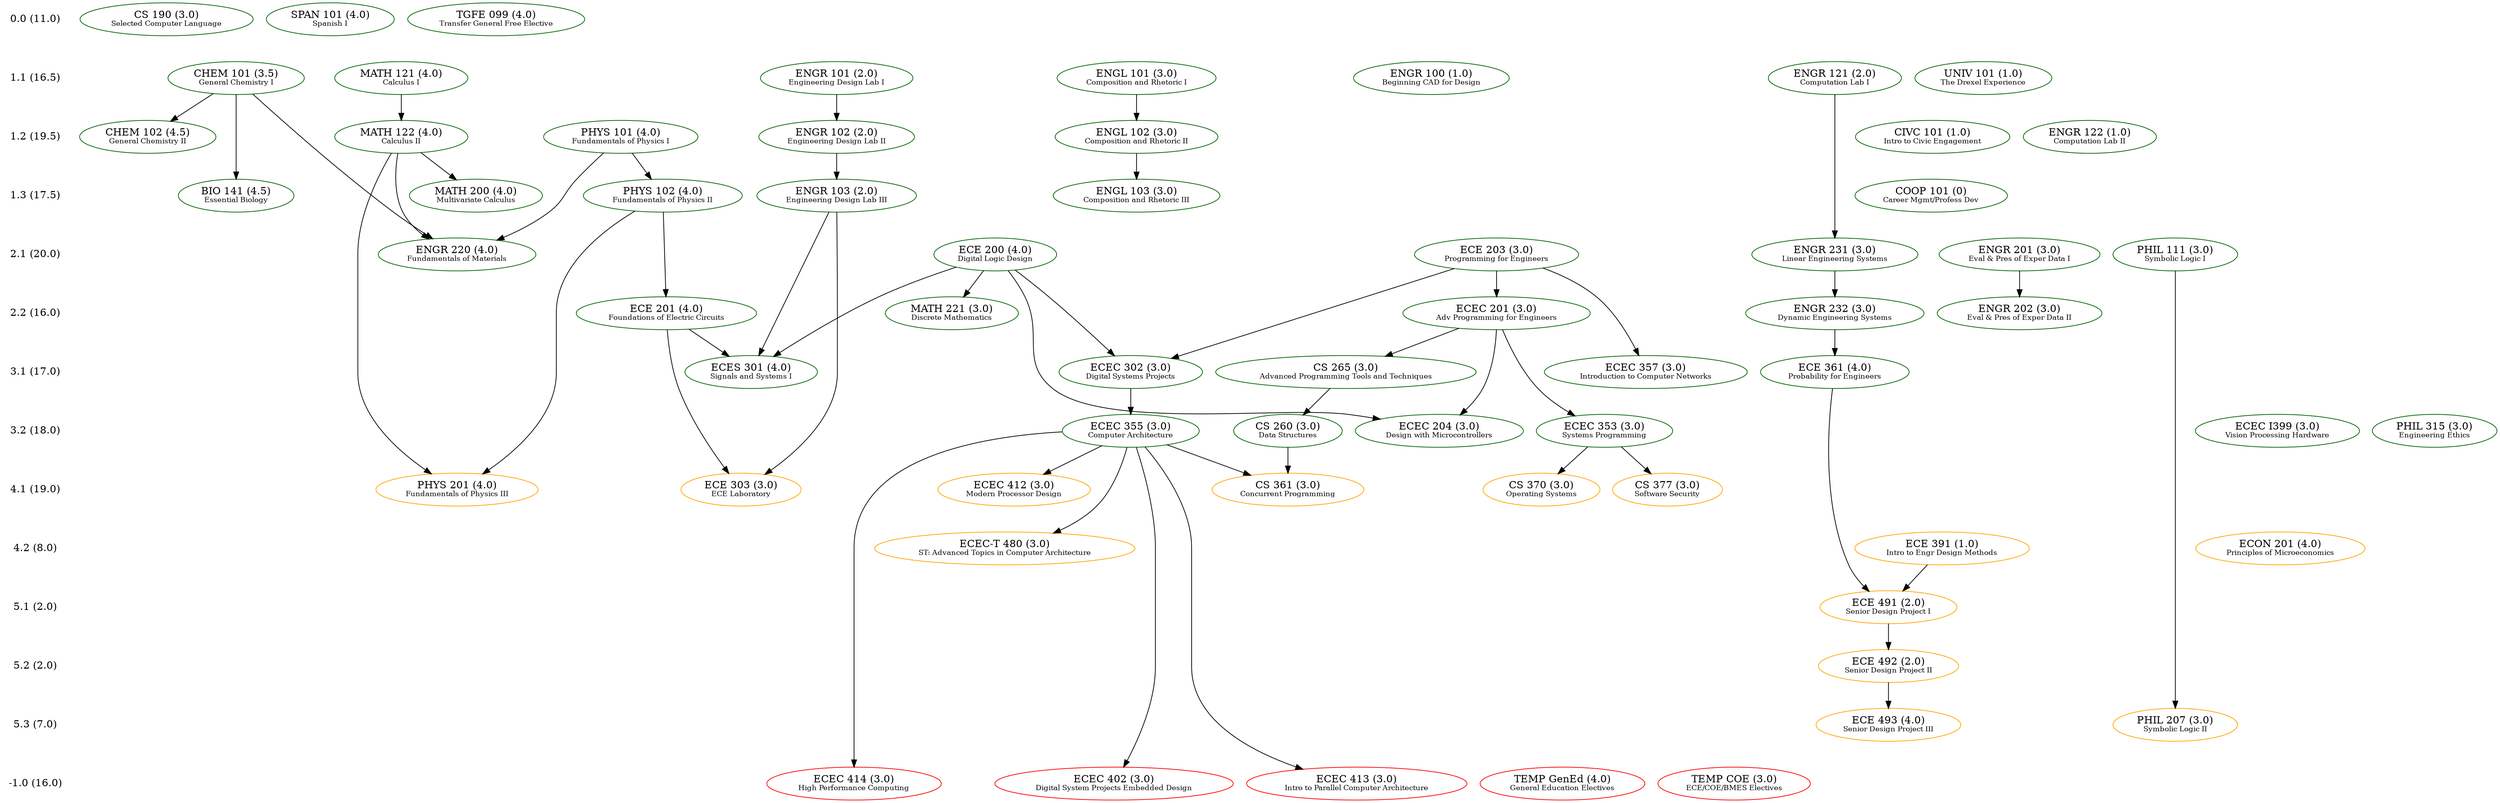 digraph Classes {
	newrank=true
	0.0 [label="0.0 (11.0)" shape=plaintext]
	"CS 190" [label=<CS 190 (3.0)<BR /><FONT POINT-SIZE="10">Selected Computer Language</FONT>> color=darkgreen]
	"SPAN 101" [label=<SPAN 101 (4.0)<BR /><FONT POINT-SIZE="10">Spanish I</FONT>> color=darkgreen]
	"TGFE 099" [label=<TGFE 099 (4.0)<BR /><FONT POINT-SIZE="10">Transfer General Free Elective</FONT>> color=darkgreen]
	1.1 [label="1.1 (16.5)" shape=plaintext]
	0.0 -> 1.1 [style=invis]
	"CHEM 101" [label=<CHEM 101 (3.5)<BR /><FONT POINT-SIZE="10">General Chemistry I</FONT>> color=darkgreen]
	"ENGL 101" [label=<ENGL 101 (3.0)<BR /><FONT POINT-SIZE="10">Composition and Rhetoric I</FONT>> color=darkgreen]
	"ENGR 100" [label=<ENGR 100 (1.0)<BR /><FONT POINT-SIZE="10">Beginning CAD for Design</FONT>> color=darkgreen]
	"ENGR 101" [label=<ENGR 101 (2.0)<BR /><FONT POINT-SIZE="10">Engineering Design Lab I</FONT>> color=darkgreen]
	"ENGR 121" [label=<ENGR 121 (2.0)<BR /><FONT POINT-SIZE="10">Computation Lab I</FONT>> color=darkgreen]
	"MATH 121" [label=<MATH 121 (4.0)<BR /><FONT POINT-SIZE="10">Calculus I</FONT>> color=darkgreen]
	"UNIV 101" [label=<UNIV 101 (1.0)<BR /><FONT POINT-SIZE="10">The Drexel Experience</FONT>> color=darkgreen]
	1.2 [label="1.2 (19.5)" shape=plaintext]
	1.1 -> 1.2 [style=invis]
	"CHEM 102" [label=<CHEM 102 (4.5)<BR /><FONT POINT-SIZE="10">General Chemistry II</FONT>> color=darkgreen]
	"CHEM 101" -> "CHEM 102"
	"CIVC 101" [label=<CIVC 101 (1.0)<BR /><FONT POINT-SIZE="10">Intro to Civic Engagement</FONT>> color=darkgreen]
	"ENGL 102" [label=<ENGL 102 (3.0)<BR /><FONT POINT-SIZE="10">Composition and Rhetoric II</FONT>> color=darkgreen]
	"ENGL 101" -> "ENGL 102"
	"ENGR 102" [label=<ENGR 102 (2.0)<BR /><FONT POINT-SIZE="10">Engineering Design Lab II</FONT>> color=darkgreen]
	"ENGR 101" -> "ENGR 102"
	"ENGR 122" [label=<ENGR 122 (1.0)<BR /><FONT POINT-SIZE="10">Computation Lab II</FONT>> color=darkgreen]
	"MATH 122" [label=<MATH 122 (4.0)<BR /><FONT POINT-SIZE="10">Calculus II</FONT>> color=darkgreen]
	"MATH 121" -> "MATH 122"
	"PHYS 101" [label=<PHYS 101 (4.0)<BR /><FONT POINT-SIZE="10">Fundamentals of Physics I</FONT>> color=darkgreen]
	1.3 [label="1.3 (17.5)" shape=plaintext]
	1.2 -> 1.3 [style=invis]
	"BIO 141" [label=<BIO 141 (4.5)<BR /><FONT POINT-SIZE="10">Essential Biology</FONT>> color=darkgreen]
	"CHEM 101" -> "BIO 141"
	"COOP 101" [label=<COOP 101 (0)<BR /><FONT POINT-SIZE="10">Career Mgmt/Profess Dev</FONT>> color=darkgreen]
	"ENGL 103" [label=<ENGL 103 (3.0)<BR /><FONT POINT-SIZE="10">Composition and Rhetoric III</FONT>> color=darkgreen]
	"ENGL 102" -> "ENGL 103"
	"ENGR 103" [label=<ENGR 103 (2.0)<BR /><FONT POINT-SIZE="10">Engineering Design Lab III</FONT>> color=darkgreen]
	"ENGR 102" -> "ENGR 103"
	"MATH 200" [label=<MATH 200 (4.0)<BR /><FONT POINT-SIZE="10">Multivariate Calculus</FONT>> color=darkgreen]
	"MATH 122" -> "MATH 200"
	"PHYS 102" [label=<PHYS 102 (4.0)<BR /><FONT POINT-SIZE="10">Fundamentals of Physics II</FONT>> color=darkgreen]
	"PHYS 101" -> "PHYS 102"
	2.1 [label="2.1 (20.0)" shape=plaintext]
	1.3 -> 2.1 [style=invis]
	"ECE 200" [label=<ECE 200 (4.0)<BR /><FONT POINT-SIZE="10">Digital Logic Design</FONT>> color=darkgreen]
	"ECE 203" [label=<ECE 203 (3.0)<BR /><FONT POINT-SIZE="10">Programming for Engineers</FONT>> color=darkgreen]
	"ENGR 201" [label=<ENGR 201 (3.0)<BR /><FONT POINT-SIZE="10">Eval &amp; Pres of Exper Data I</FONT>> color=darkgreen]
	"ENGR 220" [label=<ENGR 220 (4.0)<BR /><FONT POINT-SIZE="10">Fundamentals of Materials</FONT>> color=darkgreen]
	"CHEM 101" -> "ENGR 220"
	"MATH 122" -> "ENGR 220"
	"PHYS 101" -> "ENGR 220"
	"ENGR 231" [label=<ENGR 231 (3.0)<BR /><FONT POINT-SIZE="10">Linear Engineering Systems</FONT>> color=darkgreen]
	"ENGR 121" -> "ENGR 231"
	"PHIL 111" [label=<PHIL 111 (3.0)<BR /><FONT POINT-SIZE="10">Symbolic Logic I</FONT>> color=darkgreen]
	2.2 [label="2.2 (16.0)" shape=plaintext]
	2.1 -> 2.2 [style=invis]
	"ECE 201" [label=<ECE 201 (4.0)<BR /><FONT POINT-SIZE="10">Foundations of Electric Circuits</FONT>> color=darkgreen]
	"PHYS 102" -> "ECE 201"
	"ECEC 201" [label=<ECEC 201 (3.0)<BR /><FONT POINT-SIZE="10">Adv Programming for Engineers</FONT>> color=darkgreen]
	"ECE 203" -> "ECEC 201"
	"ENGR 202" [label=<ENGR 202 (3.0)<BR /><FONT POINT-SIZE="10">Eval &amp; Pres of Exper Data II</FONT>> color=darkgreen]
	"ENGR 201" -> "ENGR 202"
	"ENGR 232" [label=<ENGR 232 (3.0)<BR /><FONT POINT-SIZE="10">Dynamic Engineering Systems</FONT>> color=darkgreen]
	"ENGR 231" -> "ENGR 232"
	"MATH 221" [label=<MATH 221 (3.0)<BR /><FONT POINT-SIZE="10">Discrete Mathematics</FONT>> color=darkgreen]
	"ECE 200" -> "MATH 221"
	3.1 [label="3.1 (17.0)" shape=plaintext]
	2.2 -> 3.1 [style=invis]
	"CS 265" [label=<CS 265 (3.0)<BR /><FONT POINT-SIZE="10">Advanced Programming Tools and Techniques</FONT>> color=darkgreen]
	"ECEC 201" -> "CS 265"
	"ECE 361" [label=<ECE 361 (4.0)<BR /><FONT POINT-SIZE="10">Probability for Engineers</FONT>> color=darkgreen]
	"ENGR 232" -> "ECE 361"
	"ECEC 302" [label=<ECEC 302 (3.0)<BR /><FONT POINT-SIZE="10">Digital Systems Projects</FONT>> color=darkgreen]
	"ECE 203" -> "ECEC 302"
	"ECE 200" -> "ECEC 302"
	"ECEC 357" [label=<ECEC 357 (3.0)<BR /><FONT POINT-SIZE="10">Introduction to Computer Networks</FONT>> color=darkgreen]
	"ECE 203" -> "ECEC 357"
	"ECES 301" [label=<ECES 301 (4.0)<BR /><FONT POINT-SIZE="10">Signals and Systems I</FONT>> color=darkgreen]
	"ECE 200" -> "ECES 301"
	"ECE 201" -> "ECES 301"
	"ENGR 103" -> "ECES 301"
	3.2 [label="3.2 (18.0)" shape=plaintext]
	3.1 -> 3.2 [style=invis]
	"CS 260" [label=<CS 260 (3.0)<BR /><FONT POINT-SIZE="10">Data Structures</FONT>> color=darkgreen]
	"CS 265" -> "CS 260"
	"ECEC 204" [label=<ECEC 204 (3.0)<BR /><FONT POINT-SIZE="10">Design with Microcontrollers</FONT>> color=darkgreen]
	"ECE 200" -> "ECEC 204"
	"ECEC 201" -> "ECEC 204"
	"ECEC I399" [label=<ECEC I399 (3.0)<BR /><FONT POINT-SIZE="10">Vision Processing Hardware</FONT>> color=darkgreen]
	"ECEC 353" [label=<ECEC 353 (3.0)<BR /><FONT POINT-SIZE="10">Systems Programming</FONT>> color=darkgreen]
	"ECEC 201" -> "ECEC 353"
	"ECEC 355" [label=<ECEC 355 (3.0)<BR /><FONT POINT-SIZE="10">Computer Architecture</FONT>> color=darkgreen]
	"ECEC 302" -> "ECEC 355"
	"PHIL 315" [label=<PHIL 315 (3.0)<BR /><FONT POINT-SIZE="10">Engineering Ethics</FONT>> color=darkgreen]
	4.1 [label="4.1 (19.0)" shape=plaintext]
	3.2 -> 4.1 [style=invis]
	"CS 361" [label=<CS 361 (3.0)<BR /><FONT POINT-SIZE="10">Concurrent Programming</FONT>> color=orange]
	"CS 260" -> "CS 361"
	"ECEC 355" -> "CS 361"
	"CS 370" [label=<CS 370 (3.0)<BR /><FONT POINT-SIZE="10">Operating Systems</FONT>> color=orange]
	"ECEC 353" -> "CS 370"
	"CS 377" [label=<CS 377 (3.0)<BR /><FONT POINT-SIZE="10">Software Security</FONT>> color=orange]
	"ECEC 353" -> "CS 377"
	"ECE 303" [label=<ECE 303 (3.0)<BR /><FONT POINT-SIZE="10">ECE Laboratory</FONT>> color=orange]
	"ECE 201" -> "ECE 303"
	"ENGR 103" -> "ECE 303"
	"ECEC 412" [label=<ECEC 412 (3.0)<BR /><FONT POINT-SIZE="10">Modern Processor Design</FONT>> color=orange]
	"ECEC 355" -> "ECEC 412"
	"PHYS 201" [label=<PHYS 201 (4.0)<BR /><FONT POINT-SIZE="10">Fundamentals of Physics III</FONT>> color=orange]
	"PHYS 102" -> "PHYS 201"
	"MATH 122" -> "PHYS 201"
	4.2 [label="4.2 (8.0)" shape=plaintext]
	4.1 -> 4.2 [style=invis]
	"ECE 391" [label=<ECE 391 (1.0)<BR /><FONT POINT-SIZE="10">Intro to Engr Design Methods</FONT>> color=orange]
	"ECEC-T 480" [label=<ECEC-T 480 (3.0)<BR /><FONT POINT-SIZE="10">ST: Advanced Topics in Computer Architecture</FONT>> color=orange]
	"ECEC 355" -> "ECEC-T 480"
	"ECON 201" [label=<ECON 201 (4.0)<BR /><FONT POINT-SIZE="10">Principles of Microeconomics</FONT>> color=orange]
	5.1 [label="5.1 (2.0)" shape=plaintext]
	4.2 -> 5.1 [style=invis]
	"ECE 491" [label=<ECE 491 (2.0)<BR /><FONT POINT-SIZE="10">Senior Design Project I</FONT>> color=orange]
	"ECE 391" -> "ECE 491"
	"ECE 361" -> "ECE 491"
	5.2 [label="5.2 (2.0)" shape=plaintext]
	5.1 -> 5.2 [style=invis]
	"ECE 492" [label=<ECE 492 (2.0)<BR /><FONT POINT-SIZE="10">Senior Design Project II</FONT>> color=orange]
	"ECE 491" -> "ECE 492"
	5.3 [label="5.3 (7.0)" shape=plaintext]
	5.2 -> 5.3 [style=invis]
	"ECE 493" [label=<ECE 493 (4.0)<BR /><FONT POINT-SIZE="10">Senior Design Project III</FONT>> color=orange]
	"ECE 492" -> "ECE 493"
	"PHIL 207" [label=<PHIL 207 (3.0)<BR /><FONT POINT-SIZE="10">Symbolic Logic II</FONT>> color=orange]
	"PHIL 111" -> "PHIL 207"
	-1.0 [label="-1.0 (16.0)" shape=plaintext]
	5.3 -> -1.0 [style=invis]
	"TEMP GenEd" [label=<TEMP GenEd (4.0)<BR /><FONT POINT-SIZE="10">General Education Electives</FONT>> color=red]
	"TEMP COE" [label=<TEMP COE (3.0)<BR /><FONT POINT-SIZE="10">ECE/COE/BMES Electives</FONT>> color=red]
	"ECEC 402" [label=<ECEC 402 (3.0)<BR /><FONT POINT-SIZE="10">Digital System Projects Embedded Design</FONT>> color=red]
	"ECEC 355" -> "ECEC 402"
	"ECEC 413" [label=<ECEC 413 (3.0)<BR /><FONT POINT-SIZE="10">Intro to Parallel Computer Architecture</FONT>> color=red]
	"ECEC 355" -> "ECEC 413"
	"ECEC 414" [label=<ECEC 414 (3.0)<BR /><FONT POINT-SIZE="10">High Performance Computing</FONT>> color=red]
	"ECEC 355" -> "ECEC 414"
	{rank=same; "0.0" "CS 190" "SPAN 101" "TGFE 099"}
	{rank=same; "1.1" "CHEM 101" "ENGL 101" "ENGR 100" "ENGR 101" "ENGR 121" "MATH 121" "UNIV 101"}
	{rank=same; "1.2" "CHEM 102" "CIVC 101" "ENGL 102" "ENGR 102" "ENGR 122" "MATH 122" "PHYS 101"}
	{rank=same; "1.3" "BIO 141" "COOP 101" "ENGL 103" "ENGR 103" "MATH 200" "PHYS 102"}
	{rank=same; "2.1" "ECE 200" "ECE 203" "ENGR 201" "ENGR 220" "ENGR 231" "PHIL 111"}
	{rank=same; "2.2" "ECE 201" "ECEC 201" "ENGR 202" "ENGR 232" "MATH 221"}
	{rank=same; "3.1" "CS 265" "ECE 361" "ECEC 302" "ECEC 357" "ECES 301"}
	{rank=same; "3.2" "CS 260" "ECEC 204" "ECEC I399" "ECEC 353" "ECEC 355" "PHIL 315"}
	{rank=same; "4.1" "CS 361" "CS 370" "CS 377" "ECE 303" "ECEC 412" "PHYS 201"}
	{rank=same; "4.2" "ECE 391" "ECEC-T 480" "ECON 201"}
	{rank=same; "5.1" "ECE 491"}
	{rank=same; "5.2" "ECE 492"}
	{rank=same; "5.3" "ECE 493" "PHIL 207"}
	{rank=same; "-1.0" "TEMP GenEd" "TEMP COE" "ECEC 402" "ECEC 413" "ECEC 414"}
}
